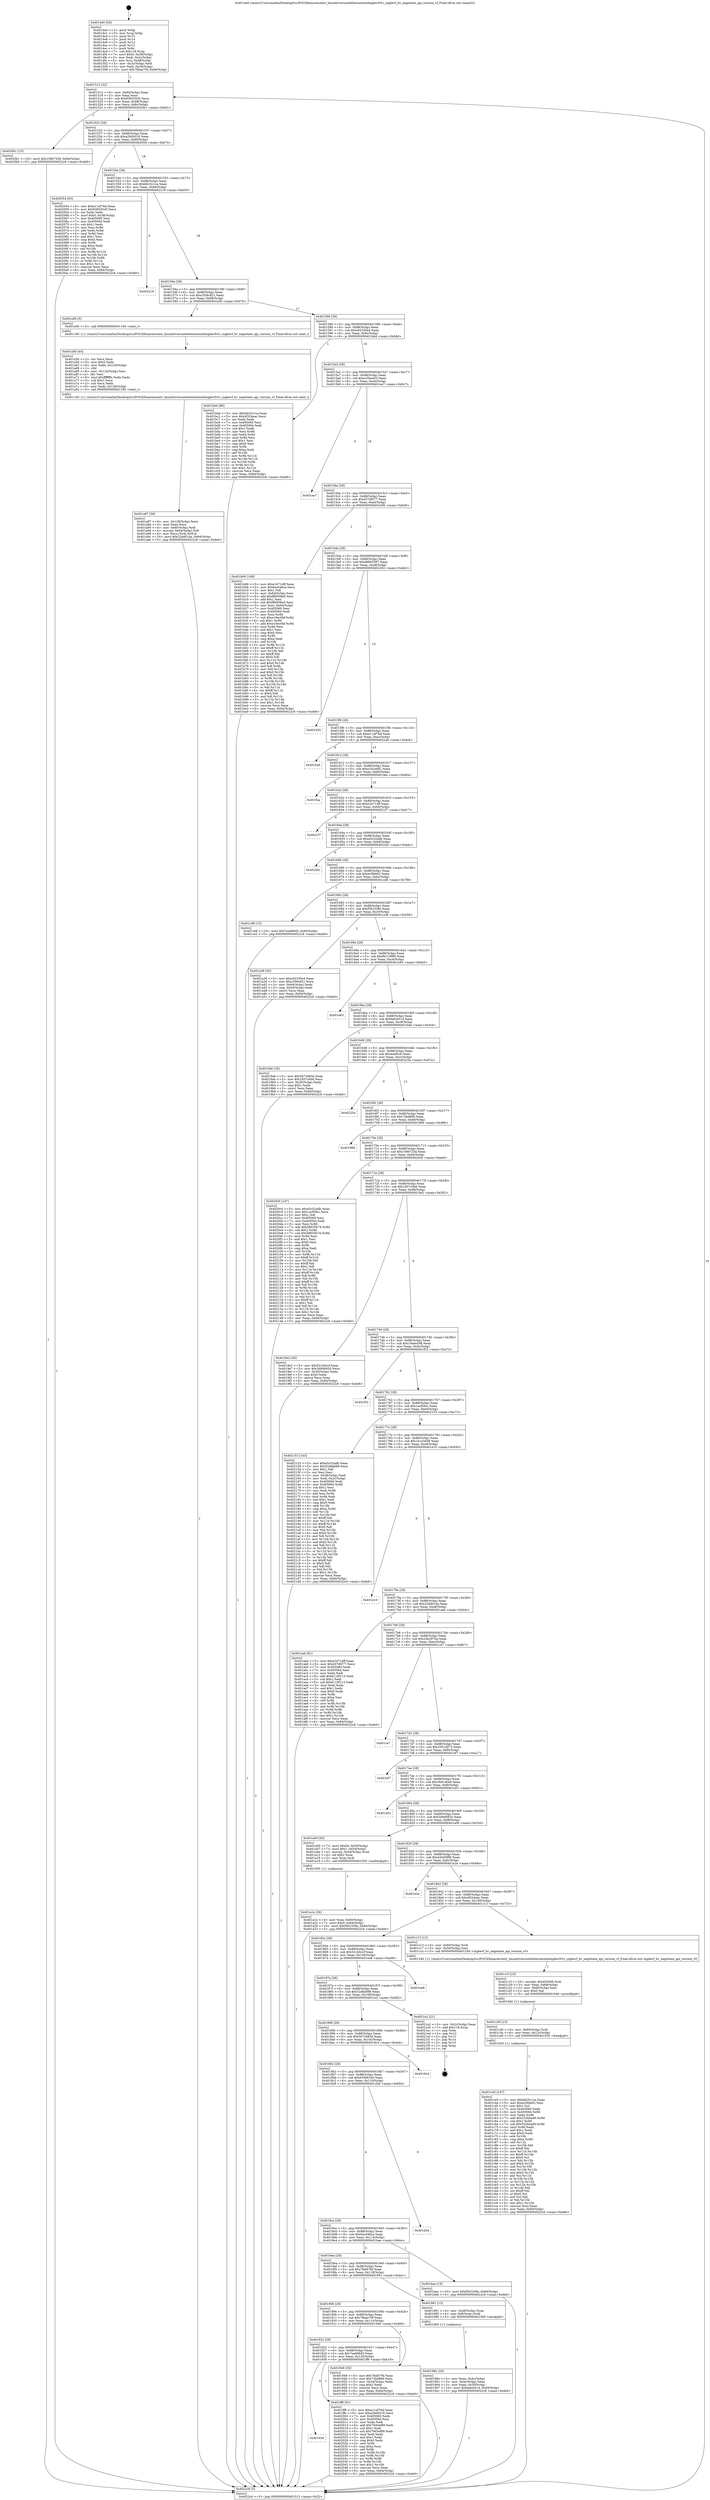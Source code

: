 digraph "0x4014e0" {
  label = "0x4014e0 (/mnt/c/Users/mathe/Desktop/tcc/POCII/binaries/extr_linuxdriversnetethernetintelixgbevfvf.c_ixgbevf_hv_negotiate_api_version_vf_Final-ollvm.out::main(0))"
  labelloc = "t"
  node[shape=record]

  Entry [label="",width=0.3,height=0.3,shape=circle,fillcolor=black,style=filled]
  "0x401512" [label="{
     0x401512 [32]\l
     | [instrs]\l
     &nbsp;&nbsp;0x401512 \<+6\>: mov -0x84(%rbp),%eax\l
     &nbsp;&nbsp;0x401518 \<+2\>: mov %eax,%ecx\l
     &nbsp;&nbsp;0x40151a \<+6\>: sub $0x93925545,%ecx\l
     &nbsp;&nbsp;0x401520 \<+6\>: mov %eax,-0x88(%rbp)\l
     &nbsp;&nbsp;0x401526 \<+6\>: mov %ecx,-0x8c(%rbp)\l
     &nbsp;&nbsp;0x40152c \<+6\>: je 00000000004020b1 \<main+0xbd1\>\l
  }"]
  "0x4020b1" [label="{
     0x4020b1 [15]\l
     | [instrs]\l
     &nbsp;&nbsp;0x4020b1 \<+10\>: movl $0x1586725d,-0x84(%rbp)\l
     &nbsp;&nbsp;0x4020bb \<+5\>: jmp 00000000004022c6 \<main+0xde6\>\l
  }"]
  "0x401532" [label="{
     0x401532 [28]\l
     | [instrs]\l
     &nbsp;&nbsp;0x401532 \<+5\>: jmp 0000000000401537 \<main+0x57\>\l
     &nbsp;&nbsp;0x401537 \<+6\>: mov -0x88(%rbp),%eax\l
     &nbsp;&nbsp;0x40153d \<+5\>: sub $0xa2b0b516,%eax\l
     &nbsp;&nbsp;0x401542 \<+6\>: mov %eax,-0x90(%rbp)\l
     &nbsp;&nbsp;0x401548 \<+6\>: je 0000000000402054 \<main+0xb74\>\l
  }"]
  Exit [label="",width=0.3,height=0.3,shape=circle,fillcolor=black,style=filled,peripheries=2]
  "0x402054" [label="{
     0x402054 [93]\l
     | [instrs]\l
     &nbsp;&nbsp;0x402054 \<+5\>: mov $0xe11ef76d,%eax\l
     &nbsp;&nbsp;0x402059 \<+5\>: mov $0x93925545,%ecx\l
     &nbsp;&nbsp;0x40205e \<+2\>: xor %edx,%edx\l
     &nbsp;&nbsp;0x402060 \<+7\>: movl $0x0,-0x38(%rbp)\l
     &nbsp;&nbsp;0x402067 \<+7\>: mov 0x405060,%esi\l
     &nbsp;&nbsp;0x40206e \<+7\>: mov 0x405064,%edi\l
     &nbsp;&nbsp;0x402075 \<+3\>: sub $0x1,%edx\l
     &nbsp;&nbsp;0x402078 \<+3\>: mov %esi,%r8d\l
     &nbsp;&nbsp;0x40207b \<+3\>: add %edx,%r8d\l
     &nbsp;&nbsp;0x40207e \<+4\>: imul %r8d,%esi\l
     &nbsp;&nbsp;0x402082 \<+3\>: and $0x1,%esi\l
     &nbsp;&nbsp;0x402085 \<+3\>: cmp $0x0,%esi\l
     &nbsp;&nbsp;0x402088 \<+4\>: sete %r9b\l
     &nbsp;&nbsp;0x40208c \<+3\>: cmp $0xa,%edi\l
     &nbsp;&nbsp;0x40208f \<+4\>: setl %r10b\l
     &nbsp;&nbsp;0x402093 \<+3\>: mov %r9b,%r11b\l
     &nbsp;&nbsp;0x402096 \<+3\>: and %r10b,%r11b\l
     &nbsp;&nbsp;0x402099 \<+3\>: xor %r10b,%r9b\l
     &nbsp;&nbsp;0x40209c \<+3\>: or %r9b,%r11b\l
     &nbsp;&nbsp;0x40209f \<+4\>: test $0x1,%r11b\l
     &nbsp;&nbsp;0x4020a3 \<+3\>: cmovne %ecx,%eax\l
     &nbsp;&nbsp;0x4020a6 \<+6\>: mov %eax,-0x84(%rbp)\l
     &nbsp;&nbsp;0x4020ac \<+5\>: jmp 00000000004022c6 \<main+0xde6\>\l
  }"]
  "0x40154e" [label="{
     0x40154e [28]\l
     | [instrs]\l
     &nbsp;&nbsp;0x40154e \<+5\>: jmp 0000000000401553 \<main+0x73\>\l
     &nbsp;&nbsp;0x401553 \<+6\>: mov -0x88(%rbp),%eax\l
     &nbsp;&nbsp;0x401559 \<+5\>: sub $0xb625c1ca,%eax\l
     &nbsp;&nbsp;0x40155e \<+6\>: mov %eax,-0x94(%rbp)\l
     &nbsp;&nbsp;0x401564 \<+6\>: je 0000000000402219 \<main+0xd39\>\l
  }"]
  "0x40193e" [label="{
     0x40193e\l
  }", style=dashed]
  "0x402219" [label="{
     0x402219\l
  }", style=dashed]
  "0x40156a" [label="{
     0x40156a [28]\l
     | [instrs]\l
     &nbsp;&nbsp;0x40156a \<+5\>: jmp 000000000040156f \<main+0x8f\>\l
     &nbsp;&nbsp;0x40156f \<+6\>: mov -0x88(%rbp),%eax\l
     &nbsp;&nbsp;0x401575 \<+5\>: sub $0xc558c921,%eax\l
     &nbsp;&nbsp;0x40157a \<+6\>: mov %eax,-0x98(%rbp)\l
     &nbsp;&nbsp;0x401580 \<+6\>: je 0000000000401a56 \<main+0x576\>\l
  }"]
  "0x401ff9" [label="{
     0x401ff9 [91]\l
     | [instrs]\l
     &nbsp;&nbsp;0x401ff9 \<+5\>: mov $0xe11ef76d,%eax\l
     &nbsp;&nbsp;0x401ffe \<+5\>: mov $0xa2b0b516,%ecx\l
     &nbsp;&nbsp;0x402003 \<+7\>: mov 0x405060,%edx\l
     &nbsp;&nbsp;0x40200a \<+7\>: mov 0x405064,%esi\l
     &nbsp;&nbsp;0x402011 \<+2\>: mov %edx,%edi\l
     &nbsp;&nbsp;0x402013 \<+6\>: add $0x7945ef89,%edi\l
     &nbsp;&nbsp;0x402019 \<+3\>: sub $0x1,%edi\l
     &nbsp;&nbsp;0x40201c \<+6\>: sub $0x7945ef89,%edi\l
     &nbsp;&nbsp;0x402022 \<+3\>: imul %edi,%edx\l
     &nbsp;&nbsp;0x402025 \<+3\>: and $0x1,%edx\l
     &nbsp;&nbsp;0x402028 \<+3\>: cmp $0x0,%edx\l
     &nbsp;&nbsp;0x40202b \<+4\>: sete %r8b\l
     &nbsp;&nbsp;0x40202f \<+3\>: cmp $0xa,%esi\l
     &nbsp;&nbsp;0x402032 \<+4\>: setl %r9b\l
     &nbsp;&nbsp;0x402036 \<+3\>: mov %r8b,%r10b\l
     &nbsp;&nbsp;0x402039 \<+3\>: and %r9b,%r10b\l
     &nbsp;&nbsp;0x40203c \<+3\>: xor %r9b,%r8b\l
     &nbsp;&nbsp;0x40203f \<+3\>: or %r8b,%r10b\l
     &nbsp;&nbsp;0x402042 \<+4\>: test $0x1,%r10b\l
     &nbsp;&nbsp;0x402046 \<+3\>: cmovne %ecx,%eax\l
     &nbsp;&nbsp;0x402049 \<+6\>: mov %eax,-0x84(%rbp)\l
     &nbsp;&nbsp;0x40204f \<+5\>: jmp 00000000004022c6 \<main+0xde6\>\l
  }"]
  "0x401a56" [label="{
     0x401a56 [5]\l
     | [instrs]\l
     &nbsp;&nbsp;0x401a56 \<+5\>: call 0000000000401160 \<next_i\>\l
     | [calls]\l
     &nbsp;&nbsp;0x401160 \{1\} (/mnt/c/Users/mathe/Desktop/tcc/POCII/binaries/extr_linuxdriversnetethernetintelixgbevfvf.c_ixgbevf_hv_negotiate_api_version_vf_Final-ollvm.out::next_i)\l
  }"]
  "0x401586" [label="{
     0x401586 [28]\l
     | [instrs]\l
     &nbsp;&nbsp;0x401586 \<+5\>: jmp 000000000040158b \<main+0xab\>\l
     &nbsp;&nbsp;0x40158b \<+6\>: mov -0x88(%rbp),%eax\l
     &nbsp;&nbsp;0x401591 \<+5\>: sub $0xc62330e4,%eax\l
     &nbsp;&nbsp;0x401596 \<+6\>: mov %eax,-0x9c(%rbp)\l
     &nbsp;&nbsp;0x40159c \<+6\>: je 0000000000401bbd \<main+0x6dd\>\l
  }"]
  "0x401c45" [label="{
     0x401c45 [147]\l
     | [instrs]\l
     &nbsp;&nbsp;0x401c45 \<+5\>: mov $0xb625c1ca,%eax\l
     &nbsp;&nbsp;0x401c4a \<+5\>: mov $0xec5fde62,%esi\l
     &nbsp;&nbsp;0x401c4f \<+2\>: mov $0x1,%cl\l
     &nbsp;&nbsp;0x401c51 \<+7\>: mov 0x405060,%edx\l
     &nbsp;&nbsp;0x401c58 \<+8\>: mov 0x405064,%r8d\l
     &nbsp;&nbsp;0x401c60 \<+3\>: mov %edx,%r9d\l
     &nbsp;&nbsp;0x401c63 \<+7\>: add $0x532bbad9,%r9d\l
     &nbsp;&nbsp;0x401c6a \<+4\>: sub $0x1,%r9d\l
     &nbsp;&nbsp;0x401c6e \<+7\>: sub $0x532bbad9,%r9d\l
     &nbsp;&nbsp;0x401c75 \<+4\>: imul %r9d,%edx\l
     &nbsp;&nbsp;0x401c79 \<+3\>: and $0x1,%edx\l
     &nbsp;&nbsp;0x401c7c \<+3\>: cmp $0x0,%edx\l
     &nbsp;&nbsp;0x401c7f \<+4\>: sete %r10b\l
     &nbsp;&nbsp;0x401c83 \<+4\>: cmp $0xa,%r8d\l
     &nbsp;&nbsp;0x401c87 \<+4\>: setl %r11b\l
     &nbsp;&nbsp;0x401c8b \<+3\>: mov %r10b,%bl\l
     &nbsp;&nbsp;0x401c8e \<+3\>: xor $0xff,%bl\l
     &nbsp;&nbsp;0x401c91 \<+3\>: mov %r11b,%r14b\l
     &nbsp;&nbsp;0x401c94 \<+4\>: xor $0xff,%r14b\l
     &nbsp;&nbsp;0x401c98 \<+3\>: xor $0x0,%cl\l
     &nbsp;&nbsp;0x401c9b \<+3\>: mov %bl,%r15b\l
     &nbsp;&nbsp;0x401c9e \<+4\>: and $0x0,%r15b\l
     &nbsp;&nbsp;0x401ca2 \<+3\>: and %cl,%r10b\l
     &nbsp;&nbsp;0x401ca5 \<+3\>: mov %r14b,%r12b\l
     &nbsp;&nbsp;0x401ca8 \<+4\>: and $0x0,%r12b\l
     &nbsp;&nbsp;0x401cac \<+3\>: and %cl,%r11b\l
     &nbsp;&nbsp;0x401caf \<+3\>: or %r10b,%r15b\l
     &nbsp;&nbsp;0x401cb2 \<+3\>: or %r11b,%r12b\l
     &nbsp;&nbsp;0x401cb5 \<+3\>: xor %r12b,%r15b\l
     &nbsp;&nbsp;0x401cb8 \<+3\>: or %r14b,%bl\l
     &nbsp;&nbsp;0x401cbb \<+3\>: xor $0xff,%bl\l
     &nbsp;&nbsp;0x401cbe \<+3\>: or $0x0,%cl\l
     &nbsp;&nbsp;0x401cc1 \<+2\>: and %cl,%bl\l
     &nbsp;&nbsp;0x401cc3 \<+3\>: or %bl,%r15b\l
     &nbsp;&nbsp;0x401cc6 \<+4\>: test $0x1,%r15b\l
     &nbsp;&nbsp;0x401cca \<+3\>: cmovne %esi,%eax\l
     &nbsp;&nbsp;0x401ccd \<+6\>: mov %eax,-0x84(%rbp)\l
     &nbsp;&nbsp;0x401cd3 \<+5\>: jmp 00000000004022c6 \<main+0xde6\>\l
  }"]
  "0x401bbd" [label="{
     0x401bbd [86]\l
     | [instrs]\l
     &nbsp;&nbsp;0x401bbd \<+5\>: mov $0xb625c1ca,%eax\l
     &nbsp;&nbsp;0x401bc2 \<+5\>: mov $0x4f324eac,%ecx\l
     &nbsp;&nbsp;0x401bc7 \<+2\>: xor %edx,%edx\l
     &nbsp;&nbsp;0x401bc9 \<+7\>: mov 0x405060,%esi\l
     &nbsp;&nbsp;0x401bd0 \<+7\>: mov 0x405064,%edi\l
     &nbsp;&nbsp;0x401bd7 \<+3\>: sub $0x1,%edx\l
     &nbsp;&nbsp;0x401bda \<+3\>: mov %esi,%r8d\l
     &nbsp;&nbsp;0x401bdd \<+3\>: add %edx,%r8d\l
     &nbsp;&nbsp;0x401be0 \<+4\>: imul %r8d,%esi\l
     &nbsp;&nbsp;0x401be4 \<+3\>: and $0x1,%esi\l
     &nbsp;&nbsp;0x401be7 \<+3\>: cmp $0x0,%esi\l
     &nbsp;&nbsp;0x401bea \<+4\>: sete %r9b\l
     &nbsp;&nbsp;0x401bee \<+3\>: cmp $0xa,%edi\l
     &nbsp;&nbsp;0x401bf1 \<+4\>: setl %r10b\l
     &nbsp;&nbsp;0x401bf5 \<+3\>: mov %r9b,%r11b\l
     &nbsp;&nbsp;0x401bf8 \<+3\>: and %r10b,%r11b\l
     &nbsp;&nbsp;0x401bfb \<+3\>: xor %r10b,%r9b\l
     &nbsp;&nbsp;0x401bfe \<+3\>: or %r9b,%r11b\l
     &nbsp;&nbsp;0x401c01 \<+4\>: test $0x1,%r11b\l
     &nbsp;&nbsp;0x401c05 \<+3\>: cmovne %ecx,%eax\l
     &nbsp;&nbsp;0x401c08 \<+6\>: mov %eax,-0x84(%rbp)\l
     &nbsp;&nbsp;0x401c0e \<+5\>: jmp 00000000004022c6 \<main+0xde6\>\l
  }"]
  "0x4015a2" [label="{
     0x4015a2 [28]\l
     | [instrs]\l
     &nbsp;&nbsp;0x4015a2 \<+5\>: jmp 00000000004015a7 \<main+0xc7\>\l
     &nbsp;&nbsp;0x4015a7 \<+6\>: mov -0x88(%rbp),%eax\l
     &nbsp;&nbsp;0x4015ad \<+5\>: sub $0xcc5bee03,%eax\l
     &nbsp;&nbsp;0x4015b2 \<+6\>: mov %eax,-0xa0(%rbp)\l
     &nbsp;&nbsp;0x4015b8 \<+6\>: je 0000000000401ea7 \<main+0x9c7\>\l
  }"]
  "0x401c36" [label="{
     0x401c36 [15]\l
     | [instrs]\l
     &nbsp;&nbsp;0x401c36 \<+4\>: mov -0x60(%rbp),%rdi\l
     &nbsp;&nbsp;0x401c3a \<+6\>: mov %eax,-0x12c(%rbp)\l
     &nbsp;&nbsp;0x401c40 \<+5\>: call 0000000000401030 \<free@plt\>\l
     | [calls]\l
     &nbsp;&nbsp;0x401030 \{1\} (unknown)\l
  }"]
  "0x401ea7" [label="{
     0x401ea7\l
  }", style=dashed]
  "0x4015be" [label="{
     0x4015be [28]\l
     | [instrs]\l
     &nbsp;&nbsp;0x4015be \<+5\>: jmp 00000000004015c3 \<main+0xe3\>\l
     &nbsp;&nbsp;0x4015c3 \<+6\>: mov -0x88(%rbp),%eax\l
     &nbsp;&nbsp;0x4015c9 \<+5\>: sub $0xd37df277,%eax\l
     &nbsp;&nbsp;0x4015ce \<+6\>: mov %eax,-0xa4(%rbp)\l
     &nbsp;&nbsp;0x4015d4 \<+6\>: je 0000000000401b06 \<main+0x626\>\l
  }"]
  "0x401c1f" [label="{
     0x401c1f [23]\l
     | [instrs]\l
     &nbsp;&nbsp;0x401c1f \<+10\>: movabs $0x4030d6,%rdi\l
     &nbsp;&nbsp;0x401c29 \<+3\>: mov %eax,-0x68(%rbp)\l
     &nbsp;&nbsp;0x401c2c \<+3\>: mov -0x68(%rbp),%esi\l
     &nbsp;&nbsp;0x401c2f \<+2\>: mov $0x0,%al\l
     &nbsp;&nbsp;0x401c31 \<+5\>: call 0000000000401040 \<printf@plt\>\l
     | [calls]\l
     &nbsp;&nbsp;0x401040 \{1\} (unknown)\l
  }"]
  "0x401b06" [label="{
     0x401b06 [168]\l
     | [instrs]\l
     &nbsp;&nbsp;0x401b06 \<+5\>: mov $0xe34714ff,%eax\l
     &nbsp;&nbsp;0x401b0b \<+5\>: mov $0x6ac046ca,%ecx\l
     &nbsp;&nbsp;0x401b10 \<+2\>: mov $0x1,%dl\l
     &nbsp;&nbsp;0x401b12 \<+3\>: mov -0x64(%rbp),%esi\l
     &nbsp;&nbsp;0x401b15 \<+6\>: add $0xf89508a5,%esi\l
     &nbsp;&nbsp;0x401b1b \<+3\>: add $0x1,%esi\l
     &nbsp;&nbsp;0x401b1e \<+6\>: sub $0xf89508a5,%esi\l
     &nbsp;&nbsp;0x401b24 \<+3\>: mov %esi,-0x64(%rbp)\l
     &nbsp;&nbsp;0x401b27 \<+7\>: mov 0x405060,%esi\l
     &nbsp;&nbsp;0x401b2e \<+7\>: mov 0x405064,%edi\l
     &nbsp;&nbsp;0x401b35 \<+3\>: mov %esi,%r8d\l
     &nbsp;&nbsp;0x401b38 \<+7\>: sub $0xe19ec0bf,%r8d\l
     &nbsp;&nbsp;0x401b3f \<+4\>: sub $0x1,%r8d\l
     &nbsp;&nbsp;0x401b43 \<+7\>: add $0xe19ec0bf,%r8d\l
     &nbsp;&nbsp;0x401b4a \<+4\>: imul %r8d,%esi\l
     &nbsp;&nbsp;0x401b4e \<+3\>: and $0x1,%esi\l
     &nbsp;&nbsp;0x401b51 \<+3\>: cmp $0x0,%esi\l
     &nbsp;&nbsp;0x401b54 \<+4\>: sete %r9b\l
     &nbsp;&nbsp;0x401b58 \<+3\>: cmp $0xa,%edi\l
     &nbsp;&nbsp;0x401b5b \<+4\>: setl %r10b\l
     &nbsp;&nbsp;0x401b5f \<+3\>: mov %r9b,%r11b\l
     &nbsp;&nbsp;0x401b62 \<+4\>: xor $0xff,%r11b\l
     &nbsp;&nbsp;0x401b66 \<+3\>: mov %r10b,%bl\l
     &nbsp;&nbsp;0x401b69 \<+3\>: xor $0xff,%bl\l
     &nbsp;&nbsp;0x401b6c \<+3\>: xor $0x0,%dl\l
     &nbsp;&nbsp;0x401b6f \<+3\>: mov %r11b,%r14b\l
     &nbsp;&nbsp;0x401b72 \<+4\>: and $0x0,%r14b\l
     &nbsp;&nbsp;0x401b76 \<+3\>: and %dl,%r9b\l
     &nbsp;&nbsp;0x401b79 \<+3\>: mov %bl,%r15b\l
     &nbsp;&nbsp;0x401b7c \<+4\>: and $0x0,%r15b\l
     &nbsp;&nbsp;0x401b80 \<+3\>: and %dl,%r10b\l
     &nbsp;&nbsp;0x401b83 \<+3\>: or %r9b,%r14b\l
     &nbsp;&nbsp;0x401b86 \<+3\>: or %r10b,%r15b\l
     &nbsp;&nbsp;0x401b89 \<+3\>: xor %r15b,%r14b\l
     &nbsp;&nbsp;0x401b8c \<+3\>: or %bl,%r11b\l
     &nbsp;&nbsp;0x401b8f \<+4\>: xor $0xff,%r11b\l
     &nbsp;&nbsp;0x401b93 \<+3\>: or $0x0,%dl\l
     &nbsp;&nbsp;0x401b96 \<+3\>: and %dl,%r11b\l
     &nbsp;&nbsp;0x401b99 \<+3\>: or %r11b,%r14b\l
     &nbsp;&nbsp;0x401b9c \<+4\>: test $0x1,%r14b\l
     &nbsp;&nbsp;0x401ba0 \<+3\>: cmovne %ecx,%eax\l
     &nbsp;&nbsp;0x401ba3 \<+6\>: mov %eax,-0x84(%rbp)\l
     &nbsp;&nbsp;0x401ba9 \<+5\>: jmp 00000000004022c6 \<main+0xde6\>\l
  }"]
  "0x4015da" [label="{
     0x4015da [28]\l
     | [instrs]\l
     &nbsp;&nbsp;0x4015da \<+5\>: jmp 00000000004015df \<main+0xff\>\l
     &nbsp;&nbsp;0x4015df \<+6\>: mov -0x88(%rbp),%eax\l
     &nbsp;&nbsp;0x4015e5 \<+5\>: sub $0xd6865587,%eax\l
     &nbsp;&nbsp;0x4015ea \<+6\>: mov %eax,-0xa8(%rbp)\l
     &nbsp;&nbsp;0x4015f0 \<+6\>: je 0000000000402292 \<main+0xdb2\>\l
  }"]
  "0x401a87" [label="{
     0x401a87 [36]\l
     | [instrs]\l
     &nbsp;&nbsp;0x401a87 \<+6\>: mov -0x128(%rbp),%ecx\l
     &nbsp;&nbsp;0x401a8d \<+3\>: imul %eax,%ecx\l
     &nbsp;&nbsp;0x401a90 \<+4\>: mov -0x60(%rbp),%rdi\l
     &nbsp;&nbsp;0x401a94 \<+4\>: movslq -0x64(%rbp),%r8\l
     &nbsp;&nbsp;0x401a98 \<+4\>: mov %ecx,(%rdi,%r8,4)\l
     &nbsp;&nbsp;0x401a9c \<+10\>: movl $0x22dd01da,-0x84(%rbp)\l
     &nbsp;&nbsp;0x401aa6 \<+5\>: jmp 00000000004022c6 \<main+0xde6\>\l
  }"]
  "0x402292" [label="{
     0x402292\l
  }", style=dashed]
  "0x4015f6" [label="{
     0x4015f6 [28]\l
     | [instrs]\l
     &nbsp;&nbsp;0x4015f6 \<+5\>: jmp 00000000004015fb \<main+0x11b\>\l
     &nbsp;&nbsp;0x4015fb \<+6\>: mov -0x88(%rbp),%eax\l
     &nbsp;&nbsp;0x401601 \<+5\>: sub $0xe11ef76d,%eax\l
     &nbsp;&nbsp;0x401606 \<+6\>: mov %eax,-0xac(%rbp)\l
     &nbsp;&nbsp;0x40160c \<+6\>: je 00000000004022a6 \<main+0xdc6\>\l
  }"]
  "0x401a5b" [label="{
     0x401a5b [44]\l
     | [instrs]\l
     &nbsp;&nbsp;0x401a5b \<+2\>: xor %ecx,%ecx\l
     &nbsp;&nbsp;0x401a5d \<+5\>: mov $0x2,%edx\l
     &nbsp;&nbsp;0x401a62 \<+6\>: mov %edx,-0x124(%rbp)\l
     &nbsp;&nbsp;0x401a68 \<+1\>: cltd\l
     &nbsp;&nbsp;0x401a69 \<+6\>: mov -0x124(%rbp),%esi\l
     &nbsp;&nbsp;0x401a6f \<+2\>: idiv %esi\l
     &nbsp;&nbsp;0x401a71 \<+6\>: imul $0xfffffffe,%edx,%edx\l
     &nbsp;&nbsp;0x401a77 \<+3\>: sub $0x1,%ecx\l
     &nbsp;&nbsp;0x401a7a \<+2\>: sub %ecx,%edx\l
     &nbsp;&nbsp;0x401a7c \<+6\>: mov %edx,-0x128(%rbp)\l
     &nbsp;&nbsp;0x401a82 \<+5\>: call 0000000000401160 \<next_i\>\l
     | [calls]\l
     &nbsp;&nbsp;0x401160 \{1\} (/mnt/c/Users/mathe/Desktop/tcc/POCII/binaries/extr_linuxdriversnetethernetintelixgbevfvf.c_ixgbevf_hv_negotiate_api_version_vf_Final-ollvm.out::next_i)\l
  }"]
  "0x4022a6" [label="{
     0x4022a6\l
  }", style=dashed]
  "0x401612" [label="{
     0x401612 [28]\l
     | [instrs]\l
     &nbsp;&nbsp;0x401612 \<+5\>: jmp 0000000000401617 \<main+0x137\>\l
     &nbsp;&nbsp;0x401617 \<+6\>: mov -0x88(%rbp),%eax\l
     &nbsp;&nbsp;0x40161d \<+5\>: sub $0xe161e681,%eax\l
     &nbsp;&nbsp;0x401622 \<+6\>: mov %eax,-0xb0(%rbp)\l
     &nbsp;&nbsp;0x401628 \<+6\>: je 0000000000401fea \<main+0xb0a\>\l
  }"]
  "0x401a1e" [label="{
     0x401a1e [26]\l
     | [instrs]\l
     &nbsp;&nbsp;0x401a1e \<+4\>: mov %rax,-0x60(%rbp)\l
     &nbsp;&nbsp;0x401a22 \<+7\>: movl $0x0,-0x64(%rbp)\l
     &nbsp;&nbsp;0x401a29 \<+10\>: movl $0xf562338e,-0x84(%rbp)\l
     &nbsp;&nbsp;0x401a33 \<+5\>: jmp 00000000004022c6 \<main+0xde6\>\l
  }"]
  "0x401fea" [label="{
     0x401fea\l
  }", style=dashed]
  "0x40162e" [label="{
     0x40162e [28]\l
     | [instrs]\l
     &nbsp;&nbsp;0x40162e \<+5\>: jmp 0000000000401633 \<main+0x153\>\l
     &nbsp;&nbsp;0x401633 \<+6\>: mov -0x88(%rbp),%eax\l
     &nbsp;&nbsp;0x401639 \<+5\>: sub $0xe34714ff,%eax\l
     &nbsp;&nbsp;0x40163e \<+6\>: mov %eax,-0xb4(%rbp)\l
     &nbsp;&nbsp;0x401644 \<+6\>: je 00000000004021f7 \<main+0xd17\>\l
  }"]
  "0x40198e" [label="{
     0x40198e [24]\l
     | [instrs]\l
     &nbsp;&nbsp;0x40198e \<+3\>: mov %eax,-0x4c(%rbp)\l
     &nbsp;&nbsp;0x401991 \<+3\>: mov -0x4c(%rbp),%eax\l
     &nbsp;&nbsp;0x401994 \<+3\>: mov %eax,-0x30(%rbp)\l
     &nbsp;&nbsp;0x401997 \<+10\>: movl $0xfadcb514,-0x84(%rbp)\l
     &nbsp;&nbsp;0x4019a1 \<+5\>: jmp 00000000004022c6 \<main+0xde6\>\l
  }"]
  "0x4021f7" [label="{
     0x4021f7\l
  }", style=dashed]
  "0x40164a" [label="{
     0x40164a [28]\l
     | [instrs]\l
     &nbsp;&nbsp;0x40164a \<+5\>: jmp 000000000040164f \<main+0x16f\>\l
     &nbsp;&nbsp;0x40164f \<+6\>: mov -0x88(%rbp),%eax\l
     &nbsp;&nbsp;0x401655 \<+5\>: sub $0xe5c52adb,%eax\l
     &nbsp;&nbsp;0x40165a \<+6\>: mov %eax,-0xb8(%rbp)\l
     &nbsp;&nbsp;0x401660 \<+6\>: je 00000000004022bc \<main+0xddc\>\l
  }"]
  "0x4014e0" [label="{
     0x4014e0 [50]\l
     | [instrs]\l
     &nbsp;&nbsp;0x4014e0 \<+1\>: push %rbp\l
     &nbsp;&nbsp;0x4014e1 \<+3\>: mov %rsp,%rbp\l
     &nbsp;&nbsp;0x4014e4 \<+2\>: push %r15\l
     &nbsp;&nbsp;0x4014e6 \<+2\>: push %r14\l
     &nbsp;&nbsp;0x4014e8 \<+2\>: push %r13\l
     &nbsp;&nbsp;0x4014ea \<+2\>: push %r12\l
     &nbsp;&nbsp;0x4014ec \<+1\>: push %rbx\l
     &nbsp;&nbsp;0x4014ed \<+7\>: sub $0x118,%rsp\l
     &nbsp;&nbsp;0x4014f4 \<+7\>: movl $0x0,-0x38(%rbp)\l
     &nbsp;&nbsp;0x4014fb \<+3\>: mov %edi,-0x3c(%rbp)\l
     &nbsp;&nbsp;0x4014fe \<+4\>: mov %rsi,-0x48(%rbp)\l
     &nbsp;&nbsp;0x401502 \<+3\>: mov -0x3c(%rbp),%edi\l
     &nbsp;&nbsp;0x401505 \<+3\>: mov %edi,-0x34(%rbp)\l
     &nbsp;&nbsp;0x401508 \<+10\>: movl $0x78bae70f,-0x84(%rbp)\l
  }"]
  "0x4022bc" [label="{
     0x4022bc\l
  }", style=dashed]
  "0x401666" [label="{
     0x401666 [28]\l
     | [instrs]\l
     &nbsp;&nbsp;0x401666 \<+5\>: jmp 000000000040166b \<main+0x18b\>\l
     &nbsp;&nbsp;0x40166b \<+6\>: mov -0x88(%rbp),%eax\l
     &nbsp;&nbsp;0x401671 \<+5\>: sub $0xec5fde62,%eax\l
     &nbsp;&nbsp;0x401676 \<+6\>: mov %eax,-0xbc(%rbp)\l
     &nbsp;&nbsp;0x40167c \<+6\>: je 0000000000401cd8 \<main+0x7f8\>\l
  }"]
  "0x4022c6" [label="{
     0x4022c6 [5]\l
     | [instrs]\l
     &nbsp;&nbsp;0x4022c6 \<+5\>: jmp 0000000000401512 \<main+0x32\>\l
  }"]
  "0x401cd8" [label="{
     0x401cd8 [15]\l
     | [instrs]\l
     &nbsp;&nbsp;0x401cd8 \<+10\>: movl $0x7ea68645,-0x84(%rbp)\l
     &nbsp;&nbsp;0x401ce2 \<+5\>: jmp 00000000004022c6 \<main+0xde6\>\l
  }"]
  "0x401682" [label="{
     0x401682 [28]\l
     | [instrs]\l
     &nbsp;&nbsp;0x401682 \<+5\>: jmp 0000000000401687 \<main+0x1a7\>\l
     &nbsp;&nbsp;0x401687 \<+6\>: mov -0x88(%rbp),%eax\l
     &nbsp;&nbsp;0x40168d \<+5\>: sub $0xf562338e,%eax\l
     &nbsp;&nbsp;0x401692 \<+6\>: mov %eax,-0xc0(%rbp)\l
     &nbsp;&nbsp;0x401698 \<+6\>: je 0000000000401a38 \<main+0x558\>\l
  }"]
  "0x401922" [label="{
     0x401922 [28]\l
     | [instrs]\l
     &nbsp;&nbsp;0x401922 \<+5\>: jmp 0000000000401927 \<main+0x447\>\l
     &nbsp;&nbsp;0x401927 \<+6\>: mov -0x88(%rbp),%eax\l
     &nbsp;&nbsp;0x40192d \<+5\>: sub $0x7ea68645,%eax\l
     &nbsp;&nbsp;0x401932 \<+6\>: mov %eax,-0x120(%rbp)\l
     &nbsp;&nbsp;0x401938 \<+6\>: je 0000000000401ff9 \<main+0xb19\>\l
  }"]
  "0x401a38" [label="{
     0x401a38 [30]\l
     | [instrs]\l
     &nbsp;&nbsp;0x401a38 \<+5\>: mov $0xc62330e4,%eax\l
     &nbsp;&nbsp;0x401a3d \<+5\>: mov $0xc558c921,%ecx\l
     &nbsp;&nbsp;0x401a42 \<+3\>: mov -0x64(%rbp),%edx\l
     &nbsp;&nbsp;0x401a45 \<+3\>: cmp -0x54(%rbp),%edx\l
     &nbsp;&nbsp;0x401a48 \<+3\>: cmovl %ecx,%eax\l
     &nbsp;&nbsp;0x401a4b \<+6\>: mov %eax,-0x84(%rbp)\l
     &nbsp;&nbsp;0x401a51 \<+5\>: jmp 00000000004022c6 \<main+0xde6\>\l
  }"]
  "0x40169e" [label="{
     0x40169e [28]\l
     | [instrs]\l
     &nbsp;&nbsp;0x40169e \<+5\>: jmp 00000000004016a3 \<main+0x1c3\>\l
     &nbsp;&nbsp;0x4016a3 \<+6\>: mov -0x88(%rbp),%eax\l
     &nbsp;&nbsp;0x4016a9 \<+5\>: sub $0xf8219980,%eax\l
     &nbsp;&nbsp;0x4016ae \<+6\>: mov %eax,-0xc4(%rbp)\l
     &nbsp;&nbsp;0x4016b4 \<+6\>: je 0000000000401e83 \<main+0x9a3\>\l
  }"]
  "0x401948" [label="{
     0x401948 [30]\l
     | [instrs]\l
     &nbsp;&nbsp;0x401948 \<+5\>: mov $0x78af47fd,%eax\l
     &nbsp;&nbsp;0x40194d \<+5\>: mov $0x72bd869,%ecx\l
     &nbsp;&nbsp;0x401952 \<+3\>: mov -0x34(%rbp),%edx\l
     &nbsp;&nbsp;0x401955 \<+3\>: cmp $0x2,%edx\l
     &nbsp;&nbsp;0x401958 \<+3\>: cmovne %ecx,%eax\l
     &nbsp;&nbsp;0x40195b \<+6\>: mov %eax,-0x84(%rbp)\l
     &nbsp;&nbsp;0x401961 \<+5\>: jmp 00000000004022c6 \<main+0xde6\>\l
  }"]
  "0x401e83" [label="{
     0x401e83\l
  }", style=dashed]
  "0x4016ba" [label="{
     0x4016ba [28]\l
     | [instrs]\l
     &nbsp;&nbsp;0x4016ba \<+5\>: jmp 00000000004016bf \<main+0x1df\>\l
     &nbsp;&nbsp;0x4016bf \<+6\>: mov -0x88(%rbp),%eax\l
     &nbsp;&nbsp;0x4016c5 \<+5\>: sub $0xfadcb514,%eax\l
     &nbsp;&nbsp;0x4016ca \<+6\>: mov %eax,-0xc8(%rbp)\l
     &nbsp;&nbsp;0x4016d0 \<+6\>: je 00000000004019a6 \<main+0x4c6\>\l
  }"]
  "0x401906" [label="{
     0x401906 [28]\l
     | [instrs]\l
     &nbsp;&nbsp;0x401906 \<+5\>: jmp 000000000040190b \<main+0x42b\>\l
     &nbsp;&nbsp;0x40190b \<+6\>: mov -0x88(%rbp),%eax\l
     &nbsp;&nbsp;0x401911 \<+5\>: sub $0x78bae70f,%eax\l
     &nbsp;&nbsp;0x401916 \<+6\>: mov %eax,-0x11c(%rbp)\l
     &nbsp;&nbsp;0x40191c \<+6\>: je 0000000000401948 \<main+0x468\>\l
  }"]
  "0x4019a6" [label="{
     0x4019a6 [30]\l
     | [instrs]\l
     &nbsp;&nbsp;0x4019a6 \<+5\>: mov $0x5b73483d,%eax\l
     &nbsp;&nbsp;0x4019ab \<+5\>: mov $0x1857c0b6,%ecx\l
     &nbsp;&nbsp;0x4019b0 \<+3\>: mov -0x30(%rbp),%edx\l
     &nbsp;&nbsp;0x4019b3 \<+3\>: cmp $0x1,%edx\l
     &nbsp;&nbsp;0x4019b6 \<+3\>: cmovl %ecx,%eax\l
     &nbsp;&nbsp;0x4019b9 \<+6\>: mov %eax,-0x84(%rbp)\l
     &nbsp;&nbsp;0x4019bf \<+5\>: jmp 00000000004022c6 \<main+0xde6\>\l
  }"]
  "0x4016d6" [label="{
     0x4016d6 [28]\l
     | [instrs]\l
     &nbsp;&nbsp;0x4016d6 \<+5\>: jmp 00000000004016db \<main+0x1fb\>\l
     &nbsp;&nbsp;0x4016db \<+6\>: mov -0x88(%rbp),%eax\l
     &nbsp;&nbsp;0x4016e1 \<+5\>: sub $0x4a4f5cb,%eax\l
     &nbsp;&nbsp;0x4016e6 \<+6\>: mov %eax,-0xcc(%rbp)\l
     &nbsp;&nbsp;0x4016ec \<+6\>: je 000000000040225a \<main+0xd7a\>\l
  }"]
  "0x401981" [label="{
     0x401981 [13]\l
     | [instrs]\l
     &nbsp;&nbsp;0x401981 \<+4\>: mov -0x48(%rbp),%rax\l
     &nbsp;&nbsp;0x401985 \<+4\>: mov 0x8(%rax),%rdi\l
     &nbsp;&nbsp;0x401989 \<+5\>: call 0000000000401060 \<atoi@plt\>\l
     | [calls]\l
     &nbsp;&nbsp;0x401060 \{1\} (unknown)\l
  }"]
  "0x40225a" [label="{
     0x40225a\l
  }", style=dashed]
  "0x4016f2" [label="{
     0x4016f2 [28]\l
     | [instrs]\l
     &nbsp;&nbsp;0x4016f2 \<+5\>: jmp 00000000004016f7 \<main+0x217\>\l
     &nbsp;&nbsp;0x4016f7 \<+6\>: mov -0x88(%rbp),%eax\l
     &nbsp;&nbsp;0x4016fd \<+5\>: sub $0x72bd869,%eax\l
     &nbsp;&nbsp;0x401702 \<+6\>: mov %eax,-0xd0(%rbp)\l
     &nbsp;&nbsp;0x401708 \<+6\>: je 0000000000401966 \<main+0x486\>\l
  }"]
  "0x4018ea" [label="{
     0x4018ea [28]\l
     | [instrs]\l
     &nbsp;&nbsp;0x4018ea \<+5\>: jmp 00000000004018ef \<main+0x40f\>\l
     &nbsp;&nbsp;0x4018ef \<+6\>: mov -0x88(%rbp),%eax\l
     &nbsp;&nbsp;0x4018f5 \<+5\>: sub $0x78af47fd,%eax\l
     &nbsp;&nbsp;0x4018fa \<+6\>: mov %eax,-0x118(%rbp)\l
     &nbsp;&nbsp;0x401900 \<+6\>: je 0000000000401981 \<main+0x4a1\>\l
  }"]
  "0x401966" [label="{
     0x401966\l
  }", style=dashed]
  "0x40170e" [label="{
     0x40170e [28]\l
     | [instrs]\l
     &nbsp;&nbsp;0x40170e \<+5\>: jmp 0000000000401713 \<main+0x233\>\l
     &nbsp;&nbsp;0x401713 \<+6\>: mov -0x88(%rbp),%eax\l
     &nbsp;&nbsp;0x401719 \<+5\>: sub $0x1586725d,%eax\l
     &nbsp;&nbsp;0x40171e \<+6\>: mov %eax,-0xd4(%rbp)\l
     &nbsp;&nbsp;0x401724 \<+6\>: je 00000000004020c0 \<main+0xbe0\>\l
  }"]
  "0x401bae" [label="{
     0x401bae [15]\l
     | [instrs]\l
     &nbsp;&nbsp;0x401bae \<+10\>: movl $0xf562338e,-0x84(%rbp)\l
     &nbsp;&nbsp;0x401bb8 \<+5\>: jmp 00000000004022c6 \<main+0xde6\>\l
  }"]
  "0x4020c0" [label="{
     0x4020c0 [147]\l
     | [instrs]\l
     &nbsp;&nbsp;0x4020c0 \<+5\>: mov $0xe5c52adb,%eax\l
     &nbsp;&nbsp;0x4020c5 \<+5\>: mov $0x1acf59cc,%ecx\l
     &nbsp;&nbsp;0x4020ca \<+2\>: mov $0x1,%dl\l
     &nbsp;&nbsp;0x4020cc \<+7\>: mov 0x405060,%esi\l
     &nbsp;&nbsp;0x4020d3 \<+7\>: mov 0x405064,%edi\l
     &nbsp;&nbsp;0x4020da \<+3\>: mov %esi,%r8d\l
     &nbsp;&nbsp;0x4020dd \<+7\>: add $0x58935b74,%r8d\l
     &nbsp;&nbsp;0x4020e4 \<+4\>: sub $0x1,%r8d\l
     &nbsp;&nbsp;0x4020e8 \<+7\>: sub $0x58935b74,%r8d\l
     &nbsp;&nbsp;0x4020ef \<+4\>: imul %r8d,%esi\l
     &nbsp;&nbsp;0x4020f3 \<+3\>: and $0x1,%esi\l
     &nbsp;&nbsp;0x4020f6 \<+3\>: cmp $0x0,%esi\l
     &nbsp;&nbsp;0x4020f9 \<+4\>: sete %r9b\l
     &nbsp;&nbsp;0x4020fd \<+3\>: cmp $0xa,%edi\l
     &nbsp;&nbsp;0x402100 \<+4\>: setl %r10b\l
     &nbsp;&nbsp;0x402104 \<+3\>: mov %r9b,%r11b\l
     &nbsp;&nbsp;0x402107 \<+4\>: xor $0xff,%r11b\l
     &nbsp;&nbsp;0x40210b \<+3\>: mov %r10b,%bl\l
     &nbsp;&nbsp;0x40210e \<+3\>: xor $0xff,%bl\l
     &nbsp;&nbsp;0x402111 \<+3\>: xor $0x1,%dl\l
     &nbsp;&nbsp;0x402114 \<+3\>: mov %r11b,%r14b\l
     &nbsp;&nbsp;0x402117 \<+4\>: and $0xff,%r14b\l
     &nbsp;&nbsp;0x40211b \<+3\>: and %dl,%r9b\l
     &nbsp;&nbsp;0x40211e \<+3\>: mov %bl,%r15b\l
     &nbsp;&nbsp;0x402121 \<+4\>: and $0xff,%r15b\l
     &nbsp;&nbsp;0x402125 \<+3\>: and %dl,%r10b\l
     &nbsp;&nbsp;0x402128 \<+3\>: or %r9b,%r14b\l
     &nbsp;&nbsp;0x40212b \<+3\>: or %r10b,%r15b\l
     &nbsp;&nbsp;0x40212e \<+3\>: xor %r15b,%r14b\l
     &nbsp;&nbsp;0x402131 \<+3\>: or %bl,%r11b\l
     &nbsp;&nbsp;0x402134 \<+4\>: xor $0xff,%r11b\l
     &nbsp;&nbsp;0x402138 \<+3\>: or $0x1,%dl\l
     &nbsp;&nbsp;0x40213b \<+3\>: and %dl,%r11b\l
     &nbsp;&nbsp;0x40213e \<+3\>: or %r11b,%r14b\l
     &nbsp;&nbsp;0x402141 \<+4\>: test $0x1,%r14b\l
     &nbsp;&nbsp;0x402145 \<+3\>: cmovne %ecx,%eax\l
     &nbsp;&nbsp;0x402148 \<+6\>: mov %eax,-0x84(%rbp)\l
     &nbsp;&nbsp;0x40214e \<+5\>: jmp 00000000004022c6 \<main+0xde6\>\l
  }"]
  "0x40172a" [label="{
     0x40172a [28]\l
     | [instrs]\l
     &nbsp;&nbsp;0x40172a \<+5\>: jmp 000000000040172f \<main+0x24f\>\l
     &nbsp;&nbsp;0x40172f \<+6\>: mov -0x88(%rbp),%eax\l
     &nbsp;&nbsp;0x401735 \<+5\>: sub $0x1857c0b6,%eax\l
     &nbsp;&nbsp;0x40173a \<+6\>: mov %eax,-0xd8(%rbp)\l
     &nbsp;&nbsp;0x401740 \<+6\>: je 00000000004019e2 \<main+0x502\>\l
  }"]
  "0x4018ce" [label="{
     0x4018ce [28]\l
     | [instrs]\l
     &nbsp;&nbsp;0x4018ce \<+5\>: jmp 00000000004018d3 \<main+0x3f3\>\l
     &nbsp;&nbsp;0x4018d3 \<+6\>: mov -0x88(%rbp),%eax\l
     &nbsp;&nbsp;0x4018d9 \<+5\>: sub $0x6ac046ca,%eax\l
     &nbsp;&nbsp;0x4018de \<+6\>: mov %eax,-0x114(%rbp)\l
     &nbsp;&nbsp;0x4018e4 \<+6\>: je 0000000000401bae \<main+0x6ce\>\l
  }"]
  "0x4019e2" [label="{
     0x4019e2 [30]\l
     | [instrs]\l
     &nbsp;&nbsp;0x4019e2 \<+5\>: mov $0x521b0ccf,%eax\l
     &nbsp;&nbsp;0x4019e7 \<+5\>: mov $0x3d946920,%ecx\l
     &nbsp;&nbsp;0x4019ec \<+3\>: mov -0x30(%rbp),%edx\l
     &nbsp;&nbsp;0x4019ef \<+3\>: cmp $0x0,%edx\l
     &nbsp;&nbsp;0x4019f2 \<+3\>: cmove %ecx,%eax\l
     &nbsp;&nbsp;0x4019f5 \<+6\>: mov %eax,-0x84(%rbp)\l
     &nbsp;&nbsp;0x4019fb \<+5\>: jmp 00000000004022c6 \<main+0xde6\>\l
  }"]
  "0x401746" [label="{
     0x401746 [28]\l
     | [instrs]\l
     &nbsp;&nbsp;0x401746 \<+5\>: jmp 000000000040174b \<main+0x26b\>\l
     &nbsp;&nbsp;0x40174b \<+6\>: mov -0x88(%rbp),%eax\l
     &nbsp;&nbsp;0x401751 \<+5\>: sub $0x19a4e598,%eax\l
     &nbsp;&nbsp;0x401756 \<+6\>: mov %eax,-0xdc(%rbp)\l
     &nbsp;&nbsp;0x40175c \<+6\>: je 0000000000401f52 \<main+0xa72\>\l
  }"]
  "0x401d3d" [label="{
     0x401d3d\l
  }", style=dashed]
  "0x401f52" [label="{
     0x401f52\l
  }", style=dashed]
  "0x401762" [label="{
     0x401762 [28]\l
     | [instrs]\l
     &nbsp;&nbsp;0x401762 \<+5\>: jmp 0000000000401767 \<main+0x287\>\l
     &nbsp;&nbsp;0x401767 \<+6\>: mov -0x88(%rbp),%eax\l
     &nbsp;&nbsp;0x40176d \<+5\>: sub $0x1acf59cc,%eax\l
     &nbsp;&nbsp;0x401772 \<+6\>: mov %eax,-0xe0(%rbp)\l
     &nbsp;&nbsp;0x401778 \<+6\>: je 0000000000402153 \<main+0xc73\>\l
  }"]
  "0x4018b2" [label="{
     0x4018b2 [28]\l
     | [instrs]\l
     &nbsp;&nbsp;0x4018b2 \<+5\>: jmp 00000000004018b7 \<main+0x3d7\>\l
     &nbsp;&nbsp;0x4018b7 \<+6\>: mov -0x88(%rbp),%eax\l
     &nbsp;&nbsp;0x4018bd \<+5\>: sub $0x633b61b0,%eax\l
     &nbsp;&nbsp;0x4018c2 \<+6\>: mov %eax,-0x110(%rbp)\l
     &nbsp;&nbsp;0x4018c8 \<+6\>: je 0000000000401d3d \<main+0x85d\>\l
  }"]
  "0x402153" [label="{
     0x402153 [143]\l
     | [instrs]\l
     &nbsp;&nbsp;0x402153 \<+5\>: mov $0xe5c52adb,%eax\l
     &nbsp;&nbsp;0x402158 \<+5\>: mov $0x52d8a688,%ecx\l
     &nbsp;&nbsp;0x40215d \<+2\>: mov $0x1,%dl\l
     &nbsp;&nbsp;0x40215f \<+2\>: xor %esi,%esi\l
     &nbsp;&nbsp;0x402161 \<+3\>: mov -0x38(%rbp),%edi\l
     &nbsp;&nbsp;0x402164 \<+3\>: mov %edi,-0x2c(%rbp)\l
     &nbsp;&nbsp;0x402167 \<+7\>: mov 0x405060,%edi\l
     &nbsp;&nbsp;0x40216e \<+8\>: mov 0x405064,%r8d\l
     &nbsp;&nbsp;0x402176 \<+3\>: sub $0x1,%esi\l
     &nbsp;&nbsp;0x402179 \<+3\>: mov %edi,%r9d\l
     &nbsp;&nbsp;0x40217c \<+3\>: add %esi,%r9d\l
     &nbsp;&nbsp;0x40217f \<+4\>: imul %r9d,%edi\l
     &nbsp;&nbsp;0x402183 \<+3\>: and $0x1,%edi\l
     &nbsp;&nbsp;0x402186 \<+3\>: cmp $0x0,%edi\l
     &nbsp;&nbsp;0x402189 \<+4\>: sete %r10b\l
     &nbsp;&nbsp;0x40218d \<+4\>: cmp $0xa,%r8d\l
     &nbsp;&nbsp;0x402191 \<+4\>: setl %r11b\l
     &nbsp;&nbsp;0x402195 \<+3\>: mov %r10b,%bl\l
     &nbsp;&nbsp;0x402198 \<+3\>: xor $0xff,%bl\l
     &nbsp;&nbsp;0x40219b \<+3\>: mov %r11b,%r14b\l
     &nbsp;&nbsp;0x40219e \<+4\>: xor $0xff,%r14b\l
     &nbsp;&nbsp;0x4021a2 \<+3\>: xor $0x0,%dl\l
     &nbsp;&nbsp;0x4021a5 \<+3\>: mov %bl,%r15b\l
     &nbsp;&nbsp;0x4021a8 \<+4\>: and $0x0,%r15b\l
     &nbsp;&nbsp;0x4021ac \<+3\>: and %dl,%r10b\l
     &nbsp;&nbsp;0x4021af \<+3\>: mov %r14b,%r12b\l
     &nbsp;&nbsp;0x4021b2 \<+4\>: and $0x0,%r12b\l
     &nbsp;&nbsp;0x4021b6 \<+3\>: and %dl,%r11b\l
     &nbsp;&nbsp;0x4021b9 \<+3\>: or %r10b,%r15b\l
     &nbsp;&nbsp;0x4021bc \<+3\>: or %r11b,%r12b\l
     &nbsp;&nbsp;0x4021bf \<+3\>: xor %r12b,%r15b\l
     &nbsp;&nbsp;0x4021c2 \<+3\>: or %r14b,%bl\l
     &nbsp;&nbsp;0x4021c5 \<+3\>: xor $0xff,%bl\l
     &nbsp;&nbsp;0x4021c8 \<+3\>: or $0x0,%dl\l
     &nbsp;&nbsp;0x4021cb \<+2\>: and %dl,%bl\l
     &nbsp;&nbsp;0x4021cd \<+3\>: or %bl,%r15b\l
     &nbsp;&nbsp;0x4021d0 \<+4\>: test $0x1,%r15b\l
     &nbsp;&nbsp;0x4021d4 \<+3\>: cmovne %ecx,%eax\l
     &nbsp;&nbsp;0x4021d7 \<+6\>: mov %eax,-0x84(%rbp)\l
     &nbsp;&nbsp;0x4021dd \<+5\>: jmp 00000000004022c6 \<main+0xde6\>\l
  }"]
  "0x40177e" [label="{
     0x40177e [28]\l
     | [instrs]\l
     &nbsp;&nbsp;0x40177e \<+5\>: jmp 0000000000401783 \<main+0x2a3\>\l
     &nbsp;&nbsp;0x401783 \<+6\>: mov -0x88(%rbp),%eax\l
     &nbsp;&nbsp;0x401789 \<+5\>: sub $0x1b1e3d48,%eax\l
     &nbsp;&nbsp;0x40178e \<+6\>: mov %eax,-0xe4(%rbp)\l
     &nbsp;&nbsp;0x401794 \<+6\>: je 0000000000401e10 \<main+0x930\>\l
  }"]
  "0x4019c4" [label="{
     0x4019c4\l
  }", style=dashed]
  "0x401e10" [label="{
     0x401e10\l
  }", style=dashed]
  "0x40179a" [label="{
     0x40179a [28]\l
     | [instrs]\l
     &nbsp;&nbsp;0x40179a \<+5\>: jmp 000000000040179f \<main+0x2bf\>\l
     &nbsp;&nbsp;0x40179f \<+6\>: mov -0x88(%rbp),%eax\l
     &nbsp;&nbsp;0x4017a5 \<+5\>: sub $0x22dd01da,%eax\l
     &nbsp;&nbsp;0x4017aa \<+6\>: mov %eax,-0xe8(%rbp)\l
     &nbsp;&nbsp;0x4017b0 \<+6\>: je 0000000000401aab \<main+0x5cb\>\l
  }"]
  "0x401896" [label="{
     0x401896 [28]\l
     | [instrs]\l
     &nbsp;&nbsp;0x401896 \<+5\>: jmp 000000000040189b \<main+0x3bb\>\l
     &nbsp;&nbsp;0x40189b \<+6\>: mov -0x88(%rbp),%eax\l
     &nbsp;&nbsp;0x4018a1 \<+5\>: sub $0x5b73483d,%eax\l
     &nbsp;&nbsp;0x4018a6 \<+6\>: mov %eax,-0x10c(%rbp)\l
     &nbsp;&nbsp;0x4018ac \<+6\>: je 00000000004019c4 \<main+0x4e4\>\l
  }"]
  "0x401aab" [label="{
     0x401aab [91]\l
     | [instrs]\l
     &nbsp;&nbsp;0x401aab \<+5\>: mov $0xe34714ff,%eax\l
     &nbsp;&nbsp;0x401ab0 \<+5\>: mov $0xd37df277,%ecx\l
     &nbsp;&nbsp;0x401ab5 \<+7\>: mov 0x405060,%edx\l
     &nbsp;&nbsp;0x401abc \<+7\>: mov 0x405064,%esi\l
     &nbsp;&nbsp;0x401ac3 \<+2\>: mov %edx,%edi\l
     &nbsp;&nbsp;0x401ac5 \<+6\>: add $0x6119f113,%edi\l
     &nbsp;&nbsp;0x401acb \<+3\>: sub $0x1,%edi\l
     &nbsp;&nbsp;0x401ace \<+6\>: sub $0x6119f113,%edi\l
     &nbsp;&nbsp;0x401ad4 \<+3\>: imul %edi,%edx\l
     &nbsp;&nbsp;0x401ad7 \<+3\>: and $0x1,%edx\l
     &nbsp;&nbsp;0x401ada \<+3\>: cmp $0x0,%edx\l
     &nbsp;&nbsp;0x401add \<+4\>: sete %r8b\l
     &nbsp;&nbsp;0x401ae1 \<+3\>: cmp $0xa,%esi\l
     &nbsp;&nbsp;0x401ae4 \<+4\>: setl %r9b\l
     &nbsp;&nbsp;0x401ae8 \<+3\>: mov %r8b,%r10b\l
     &nbsp;&nbsp;0x401aeb \<+3\>: and %r9b,%r10b\l
     &nbsp;&nbsp;0x401aee \<+3\>: xor %r9b,%r8b\l
     &nbsp;&nbsp;0x401af1 \<+3\>: or %r8b,%r10b\l
     &nbsp;&nbsp;0x401af4 \<+4\>: test $0x1,%r10b\l
     &nbsp;&nbsp;0x401af8 \<+3\>: cmovne %ecx,%eax\l
     &nbsp;&nbsp;0x401afb \<+6\>: mov %eax,-0x84(%rbp)\l
     &nbsp;&nbsp;0x401b01 \<+5\>: jmp 00000000004022c6 \<main+0xde6\>\l
  }"]
  "0x4017b6" [label="{
     0x4017b6 [28]\l
     | [instrs]\l
     &nbsp;&nbsp;0x4017b6 \<+5\>: jmp 00000000004017bb \<main+0x2db\>\l
     &nbsp;&nbsp;0x4017bb \<+6\>: mov -0x88(%rbp),%eax\l
     &nbsp;&nbsp;0x4017c1 \<+5\>: sub $0x24b2970a,%eax\l
     &nbsp;&nbsp;0x4017c6 \<+6\>: mov %eax,-0xec(%rbp)\l
     &nbsp;&nbsp;0x4017cc \<+6\>: je 0000000000401ce7 \<main+0x807\>\l
  }"]
  "0x4021e2" [label="{
     0x4021e2 [21]\l
     | [instrs]\l
     &nbsp;&nbsp;0x4021e2 \<+3\>: mov -0x2c(%rbp),%eax\l
     &nbsp;&nbsp;0x4021e5 \<+7\>: add $0x118,%rsp\l
     &nbsp;&nbsp;0x4021ec \<+1\>: pop %rbx\l
     &nbsp;&nbsp;0x4021ed \<+2\>: pop %r12\l
     &nbsp;&nbsp;0x4021ef \<+2\>: pop %r13\l
     &nbsp;&nbsp;0x4021f1 \<+2\>: pop %r14\l
     &nbsp;&nbsp;0x4021f3 \<+2\>: pop %r15\l
     &nbsp;&nbsp;0x4021f5 \<+1\>: pop %rbp\l
     &nbsp;&nbsp;0x4021f6 \<+1\>: ret\l
  }"]
  "0x401ce7" [label="{
     0x401ce7\l
  }", style=dashed]
  "0x4017d2" [label="{
     0x4017d2 [28]\l
     | [instrs]\l
     &nbsp;&nbsp;0x4017d2 \<+5\>: jmp 00000000004017d7 \<main+0x2f7\>\l
     &nbsp;&nbsp;0x4017d7 \<+6\>: mov -0x88(%rbp),%eax\l
     &nbsp;&nbsp;0x4017dd \<+5\>: sub $0x2501d073,%eax\l
     &nbsp;&nbsp;0x4017e2 \<+6\>: mov %eax,-0xf0(%rbp)\l
     &nbsp;&nbsp;0x4017e8 \<+6\>: je 0000000000401ef7 \<main+0xa17\>\l
  }"]
  "0x40187a" [label="{
     0x40187a [28]\l
     | [instrs]\l
     &nbsp;&nbsp;0x40187a \<+5\>: jmp 000000000040187f \<main+0x39f\>\l
     &nbsp;&nbsp;0x40187f \<+6\>: mov -0x88(%rbp),%eax\l
     &nbsp;&nbsp;0x401885 \<+5\>: sub $0x52d8a688,%eax\l
     &nbsp;&nbsp;0x40188a \<+6\>: mov %eax,-0x108(%rbp)\l
     &nbsp;&nbsp;0x401890 \<+6\>: je 00000000004021e2 \<main+0xd02\>\l
  }"]
  "0x401ef7" [label="{
     0x401ef7\l
  }", style=dashed]
  "0x4017ee" [label="{
     0x4017ee [28]\l
     | [instrs]\l
     &nbsp;&nbsp;0x4017ee \<+5\>: jmp 00000000004017f3 \<main+0x313\>\l
     &nbsp;&nbsp;0x4017f3 \<+6\>: mov -0x88(%rbp),%eax\l
     &nbsp;&nbsp;0x4017f9 \<+5\>: sub $0x3b81ebe6,%eax\l
     &nbsp;&nbsp;0x4017fe \<+6\>: mov %eax,-0xf4(%rbp)\l
     &nbsp;&nbsp;0x401804 \<+6\>: je 0000000000401e01 \<main+0x921\>\l
  }"]
  "0x401ee8" [label="{
     0x401ee8\l
  }", style=dashed]
  "0x401e01" [label="{
     0x401e01\l
  }", style=dashed]
  "0x40180a" [label="{
     0x40180a [28]\l
     | [instrs]\l
     &nbsp;&nbsp;0x40180a \<+5\>: jmp 000000000040180f \<main+0x32f\>\l
     &nbsp;&nbsp;0x40180f \<+6\>: mov -0x88(%rbp),%eax\l
     &nbsp;&nbsp;0x401815 \<+5\>: sub $0x3d946920,%eax\l
     &nbsp;&nbsp;0x40181a \<+6\>: mov %eax,-0xf8(%rbp)\l
     &nbsp;&nbsp;0x401820 \<+6\>: je 0000000000401a00 \<main+0x520\>\l
  }"]
  "0x40185e" [label="{
     0x40185e [28]\l
     | [instrs]\l
     &nbsp;&nbsp;0x40185e \<+5\>: jmp 0000000000401863 \<main+0x383\>\l
     &nbsp;&nbsp;0x401863 \<+6\>: mov -0x88(%rbp),%eax\l
     &nbsp;&nbsp;0x401869 \<+5\>: sub $0x521b0ccf,%eax\l
     &nbsp;&nbsp;0x40186e \<+6\>: mov %eax,-0x104(%rbp)\l
     &nbsp;&nbsp;0x401874 \<+6\>: je 0000000000401ee8 \<main+0xa08\>\l
  }"]
  "0x401a00" [label="{
     0x401a00 [30]\l
     | [instrs]\l
     &nbsp;&nbsp;0x401a00 \<+7\>: movl $0x64,-0x50(%rbp)\l
     &nbsp;&nbsp;0x401a07 \<+7\>: movl $0x1,-0x54(%rbp)\l
     &nbsp;&nbsp;0x401a0e \<+4\>: movslq -0x54(%rbp),%rax\l
     &nbsp;&nbsp;0x401a12 \<+4\>: shl $0x2,%rax\l
     &nbsp;&nbsp;0x401a16 \<+3\>: mov %rax,%rdi\l
     &nbsp;&nbsp;0x401a19 \<+5\>: call 0000000000401050 \<malloc@plt\>\l
     | [calls]\l
     &nbsp;&nbsp;0x401050 \{1\} (unknown)\l
  }"]
  "0x401826" [label="{
     0x401826 [28]\l
     | [instrs]\l
     &nbsp;&nbsp;0x401826 \<+5\>: jmp 000000000040182b \<main+0x34b\>\l
     &nbsp;&nbsp;0x40182b \<+6\>: mov -0x88(%rbp),%eax\l
     &nbsp;&nbsp;0x401831 \<+5\>: sub $0x42b508f9,%eax\l
     &nbsp;&nbsp;0x401836 \<+6\>: mov %eax,-0xfc(%rbp)\l
     &nbsp;&nbsp;0x40183c \<+6\>: je 0000000000401e2e \<main+0x94e\>\l
  }"]
  "0x401c13" [label="{
     0x401c13 [12]\l
     | [instrs]\l
     &nbsp;&nbsp;0x401c13 \<+4\>: mov -0x60(%rbp),%rdi\l
     &nbsp;&nbsp;0x401c17 \<+3\>: mov -0x50(%rbp),%esi\l
     &nbsp;&nbsp;0x401c1a \<+5\>: call 0000000000401240 \<ixgbevf_hv_negotiate_api_version_vf\>\l
     | [calls]\l
     &nbsp;&nbsp;0x401240 \{1\} (/mnt/c/Users/mathe/Desktop/tcc/POCII/binaries/extr_linuxdriversnetethernetintelixgbevfvf.c_ixgbevf_hv_negotiate_api_version_vf_Final-ollvm.out::ixgbevf_hv_negotiate_api_version_vf)\l
  }"]
  "0x401e2e" [label="{
     0x401e2e\l
  }", style=dashed]
  "0x401842" [label="{
     0x401842 [28]\l
     | [instrs]\l
     &nbsp;&nbsp;0x401842 \<+5\>: jmp 0000000000401847 \<main+0x367\>\l
     &nbsp;&nbsp;0x401847 \<+6\>: mov -0x88(%rbp),%eax\l
     &nbsp;&nbsp;0x40184d \<+5\>: sub $0x4f324eac,%eax\l
     &nbsp;&nbsp;0x401852 \<+6\>: mov %eax,-0x100(%rbp)\l
     &nbsp;&nbsp;0x401858 \<+6\>: je 0000000000401c13 \<main+0x733\>\l
  }"]
  Entry -> "0x4014e0" [label=" 1"]
  "0x401512" -> "0x4020b1" [label=" 1"]
  "0x401512" -> "0x401532" [label=" 19"]
  "0x4021e2" -> Exit [label=" 1"]
  "0x401532" -> "0x402054" [label=" 1"]
  "0x401532" -> "0x40154e" [label=" 18"]
  "0x402153" -> "0x4022c6" [label=" 1"]
  "0x40154e" -> "0x402219" [label=" 0"]
  "0x40154e" -> "0x40156a" [label=" 18"]
  "0x4020c0" -> "0x4022c6" [label=" 1"]
  "0x40156a" -> "0x401a56" [label=" 1"]
  "0x40156a" -> "0x401586" [label=" 17"]
  "0x4020b1" -> "0x4022c6" [label=" 1"]
  "0x401586" -> "0x401bbd" [label=" 1"]
  "0x401586" -> "0x4015a2" [label=" 16"]
  "0x401ff9" -> "0x4022c6" [label=" 1"]
  "0x4015a2" -> "0x401ea7" [label=" 0"]
  "0x4015a2" -> "0x4015be" [label=" 16"]
  "0x401922" -> "0x40193e" [label=" 0"]
  "0x4015be" -> "0x401b06" [label=" 1"]
  "0x4015be" -> "0x4015da" [label=" 15"]
  "0x401922" -> "0x401ff9" [label=" 1"]
  "0x4015da" -> "0x402292" [label=" 0"]
  "0x4015da" -> "0x4015f6" [label=" 15"]
  "0x402054" -> "0x4022c6" [label=" 1"]
  "0x4015f6" -> "0x4022a6" [label=" 0"]
  "0x4015f6" -> "0x401612" [label=" 15"]
  "0x401cd8" -> "0x4022c6" [label=" 1"]
  "0x401612" -> "0x401fea" [label=" 0"]
  "0x401612" -> "0x40162e" [label=" 15"]
  "0x401c45" -> "0x4022c6" [label=" 1"]
  "0x40162e" -> "0x4021f7" [label=" 0"]
  "0x40162e" -> "0x40164a" [label=" 15"]
  "0x401c36" -> "0x401c45" [label=" 1"]
  "0x40164a" -> "0x4022bc" [label=" 0"]
  "0x40164a" -> "0x401666" [label=" 15"]
  "0x401c1f" -> "0x401c36" [label=" 1"]
  "0x401666" -> "0x401cd8" [label=" 1"]
  "0x401666" -> "0x401682" [label=" 14"]
  "0x401c13" -> "0x401c1f" [label=" 1"]
  "0x401682" -> "0x401a38" [label=" 2"]
  "0x401682" -> "0x40169e" [label=" 12"]
  "0x401bbd" -> "0x4022c6" [label=" 1"]
  "0x40169e" -> "0x401e83" [label=" 0"]
  "0x40169e" -> "0x4016ba" [label=" 12"]
  "0x401bae" -> "0x4022c6" [label=" 1"]
  "0x4016ba" -> "0x4019a6" [label=" 1"]
  "0x4016ba" -> "0x4016d6" [label=" 11"]
  "0x401aab" -> "0x4022c6" [label=" 1"]
  "0x4016d6" -> "0x40225a" [label=" 0"]
  "0x4016d6" -> "0x4016f2" [label=" 11"]
  "0x401a87" -> "0x4022c6" [label=" 1"]
  "0x4016f2" -> "0x401966" [label=" 0"]
  "0x4016f2" -> "0x40170e" [label=" 11"]
  "0x401a56" -> "0x401a5b" [label=" 1"]
  "0x40170e" -> "0x4020c0" [label=" 1"]
  "0x40170e" -> "0x40172a" [label=" 10"]
  "0x401a38" -> "0x4022c6" [label=" 2"]
  "0x40172a" -> "0x4019e2" [label=" 1"]
  "0x40172a" -> "0x401746" [label=" 9"]
  "0x401a00" -> "0x401a1e" [label=" 1"]
  "0x401746" -> "0x401f52" [label=" 0"]
  "0x401746" -> "0x401762" [label=" 9"]
  "0x4019e2" -> "0x4022c6" [label=" 1"]
  "0x401762" -> "0x402153" [label=" 1"]
  "0x401762" -> "0x40177e" [label=" 8"]
  "0x40198e" -> "0x4022c6" [label=" 1"]
  "0x40177e" -> "0x401e10" [label=" 0"]
  "0x40177e" -> "0x40179a" [label=" 8"]
  "0x401981" -> "0x40198e" [label=" 1"]
  "0x40179a" -> "0x401aab" [label=" 1"]
  "0x40179a" -> "0x4017b6" [label=" 7"]
  "0x4014e0" -> "0x401512" [label=" 1"]
  "0x4017b6" -> "0x401ce7" [label=" 0"]
  "0x4017b6" -> "0x4017d2" [label=" 7"]
  "0x401948" -> "0x4022c6" [label=" 1"]
  "0x4017d2" -> "0x401ef7" [label=" 0"]
  "0x4017d2" -> "0x4017ee" [label=" 7"]
  "0x401906" -> "0x401948" [label=" 1"]
  "0x4017ee" -> "0x401e01" [label=" 0"]
  "0x4017ee" -> "0x40180a" [label=" 7"]
  "0x401b06" -> "0x4022c6" [label=" 1"]
  "0x40180a" -> "0x401a00" [label=" 1"]
  "0x40180a" -> "0x401826" [label=" 6"]
  "0x4018ea" -> "0x401981" [label=" 1"]
  "0x401826" -> "0x401e2e" [label=" 0"]
  "0x401826" -> "0x401842" [label=" 6"]
  "0x401a5b" -> "0x401a87" [label=" 1"]
  "0x401842" -> "0x401c13" [label=" 1"]
  "0x401842" -> "0x40185e" [label=" 5"]
  "0x4018ea" -> "0x401906" [label=" 2"]
  "0x40185e" -> "0x401ee8" [label=" 0"]
  "0x40185e" -> "0x40187a" [label=" 5"]
  "0x401906" -> "0x401922" [label=" 1"]
  "0x40187a" -> "0x4021e2" [label=" 1"]
  "0x40187a" -> "0x401896" [label=" 4"]
  "0x4022c6" -> "0x401512" [label=" 19"]
  "0x401896" -> "0x4019c4" [label=" 0"]
  "0x401896" -> "0x4018b2" [label=" 4"]
  "0x4019a6" -> "0x4022c6" [label=" 1"]
  "0x4018b2" -> "0x401d3d" [label=" 0"]
  "0x4018b2" -> "0x4018ce" [label=" 4"]
  "0x401a1e" -> "0x4022c6" [label=" 1"]
  "0x4018ce" -> "0x401bae" [label=" 1"]
  "0x4018ce" -> "0x4018ea" [label=" 3"]
}
